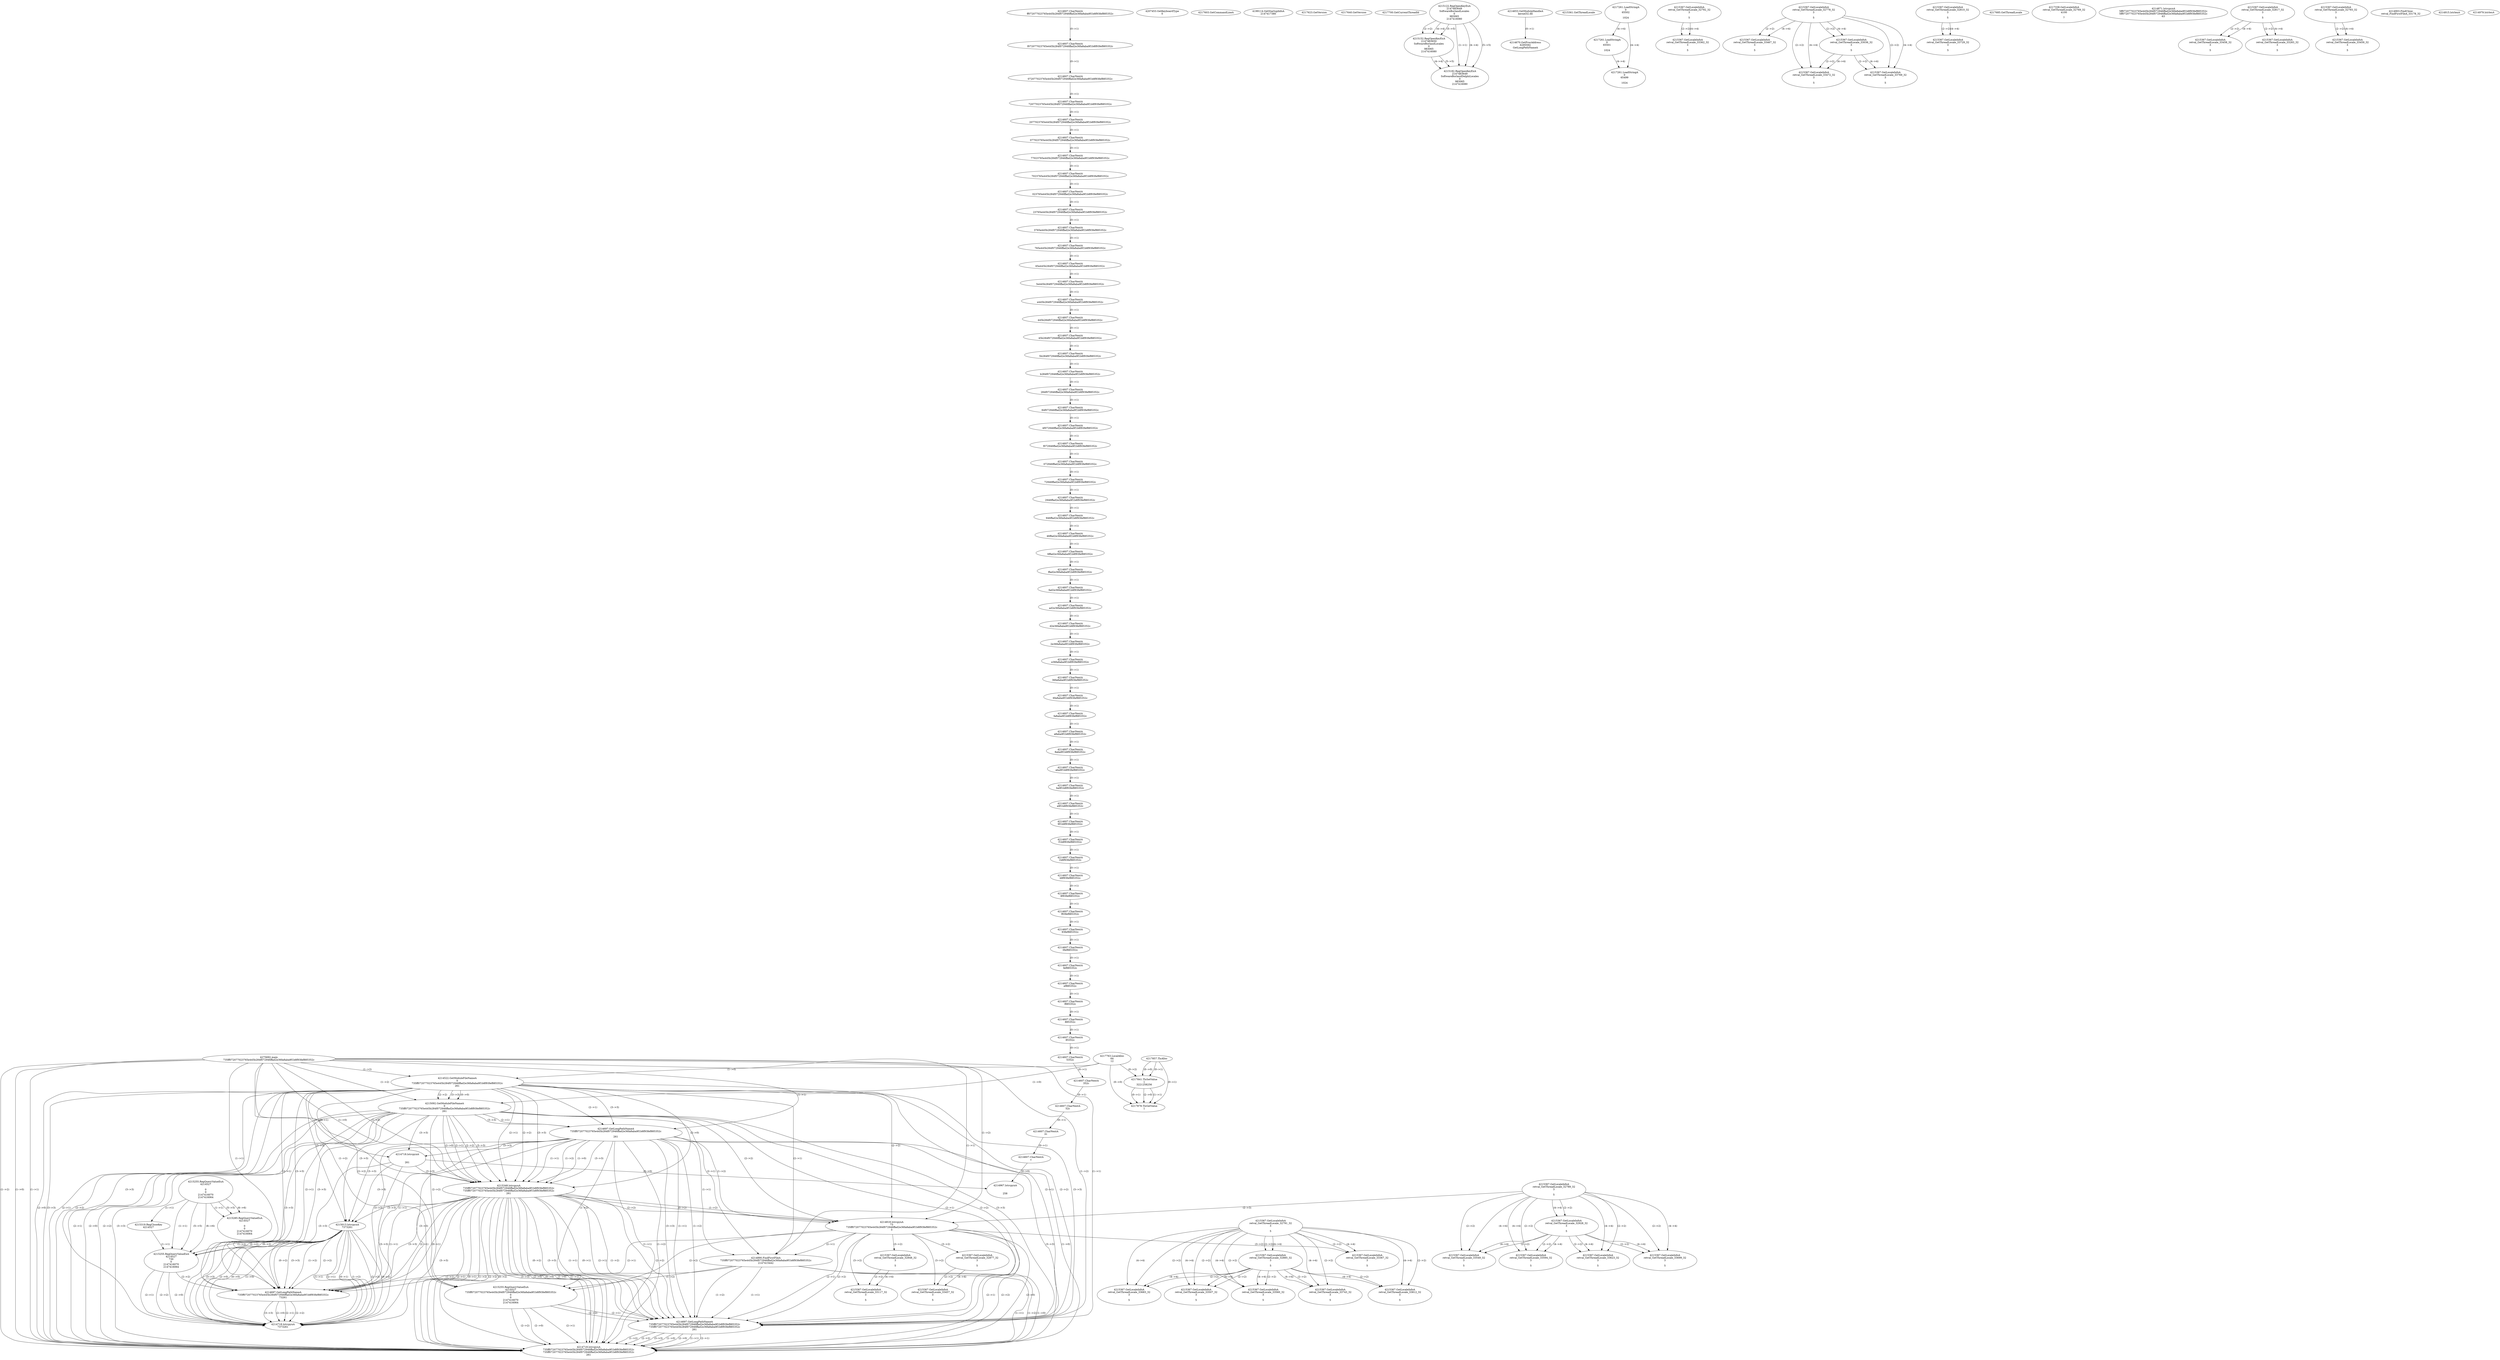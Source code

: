 // Global SCDG with merge call
digraph {
	0 [label="4275692.main
735ff072077023765e445b284f072946ffad2e36fa8aba9f1b8f93fef885352c"]
	1 [label="4217857.TlsAlloc
"]
	2 [label="4217763.LocalAlloc
64
12"]
	3 [label="4217841.TlsSetValue
1
3221258256"]
	1 -> 3 [label="(0-->1)"]
	2 -> 3 [label="(0-->2)"]
	1 -> 3 [label="(0-->0)"]
	4 [label="4217878.TlsGetValue
1"]
	1 -> 4 [label="(0-->1)"]
	3 -> 4 [label="(1-->1)"]
	3 -> 4 [label="(0-->1)"]
	2 -> 4 [label="(0-->0)"]
	3 -> 4 [label="(2-->0)"]
	5 [label="4207453.GetKeyboardType
0"]
	6 [label="4217603.GetCommandLineA
"]
	7 [label="4199114.GetStartupInfoA
2147417380"]
	8 [label="4217623.GetVersion
"]
	9 [label="4217640.GetVersion
"]
	10 [label="4217700.GetCurrentThreadId
"]
	11 [label="4214522.GetModuleFileNameA
0
735ff072077023765e445b284f072946ffad2e36fa8aba9f1b8f93fef885352c
261"]
	0 -> 11 [label="(1-->2)"]
	2 -> 11 [label="(1-->0)"]
	12 [label="4215092.GetModuleFileNameA
0
735ff072077023765e445b284f072946ffad2e36fa8aba9f1b8f93fef885352c
261"]
	0 -> 12 [label="(1-->2)"]
	11 -> 12 [label="(2-->2)"]
	11 -> 12 [label="(3-->3)"]
	2 -> 12 [label="(1-->0)"]
	11 -> 12 [label="(0-->0)"]
	13 [label="4215122.RegOpenKeyExA
2147483649
Software\Borland\Locales
0
983065
2147416080"]
	14 [label="4214653.GetModuleHandleA
kernel32.dll"]
	15 [label="4214670.GetProcAddress
6295592
GetLongPathNameA"]
	14 -> 15 [label="(0-->1)"]
	16 [label="4214697.GetLongPathNameA
735ff072077023765e445b284f072946ffad2e36fa8aba9f1b8f93fef885352c

261"]
	0 -> 16 [label="(1-->1)"]
	11 -> 16 [label="(2-->1)"]
	12 -> 16 [label="(2-->1)"]
	11 -> 16 [label="(3-->3)"]
	12 -> 16 [label="(3-->3)"]
	17 [label="4214718.lstrcpynA


261"]
	11 -> 17 [label="(3-->3)"]
	12 -> 17 [label="(3-->3)"]
	16 -> 17 [label="(3-->3)"]
	18 [label="4215255.RegQueryValueExA
4214527

0
0
2147416070
2147416064"]
	19 [label="4215319.RegCloseKey
4214527"]
	18 -> 19 [label="(1-->1)"]
	20 [label="4215348.lstrcpynA
735ff072077023765e445b284f072946ffad2e36fa8aba9f1b8f93fef885352c
735ff072077023765e445b284f072946ffad2e36fa8aba9f1b8f93fef885352c
261"]
	0 -> 20 [label="(1-->1)"]
	11 -> 20 [label="(2-->1)"]
	12 -> 20 [label="(2-->1)"]
	16 -> 20 [label="(1-->1)"]
	0 -> 20 [label="(1-->2)"]
	11 -> 20 [label="(2-->2)"]
	12 -> 20 [label="(2-->2)"]
	16 -> 20 [label="(1-->2)"]
	11 -> 20 [label="(3-->3)"]
	12 -> 20 [label="(3-->3)"]
	16 -> 20 [label="(3-->3)"]
	17 -> 20 [label="(3-->3)"]
	0 -> 20 [label="(1-->0)"]
	11 -> 20 [label="(2-->0)"]
	12 -> 20 [label="(2-->0)"]
	16 -> 20 [label="(1-->0)"]
	21 [label="4215361.GetThreadLocale
"]
	22 [label="4215367.GetLocaleInfoA
retval_GetThreadLocale_32789_32
3

5"]
	23 [label="4217261.LoadStringA
0
65502

1024"]
	24 [label="4215152.RegOpenKeyExA
2147483650
Software\Borland\Locales
0
983065
2147416080"]
	13 -> 24 [label="(2-->2)"]
	13 -> 24 [label="(4-->4)"]
	13 -> 24 [label="(5-->5)"]
	25 [label="4214818.lstrcpynA
73
735ff072077023765e445b284f072946ffad2e36fa8aba9f1b8f93fef885352c
3"]
	0 -> 25 [label="(1-->2)"]
	11 -> 25 [label="(2-->2)"]
	12 -> 25 [label="(2-->2)"]
	16 -> 25 [label="(1-->2)"]
	20 -> 25 [label="(1-->2)"]
	20 -> 25 [label="(2-->2)"]
	20 -> 25 [label="(0-->2)"]
	22 -> 25 [label="(2-->3)"]
	26 [label="4214607.CharNextA
ff072077023765e445b284f072946ffad2e36fa8aba9f1b8f93fef885352c"]
	27 [label="4214607.CharNextA
f072077023765e445b284f072946ffad2e36fa8aba9f1b8f93fef885352c"]
	26 -> 27 [label="(0-->1)"]
	28 [label="4214607.CharNextA
072077023765e445b284f072946ffad2e36fa8aba9f1b8f93fef885352c"]
	27 -> 28 [label="(0-->1)"]
	29 [label="4214607.CharNextA
72077023765e445b284f072946ffad2e36fa8aba9f1b8f93fef885352c"]
	28 -> 29 [label="(0-->1)"]
	30 [label="4214607.CharNextA
2077023765e445b284f072946ffad2e36fa8aba9f1b8f93fef885352c"]
	29 -> 30 [label="(0-->1)"]
	31 [label="4214607.CharNextA
077023765e445b284f072946ffad2e36fa8aba9f1b8f93fef885352c"]
	30 -> 31 [label="(0-->1)"]
	32 [label="4214607.CharNextA
77023765e445b284f072946ffad2e36fa8aba9f1b8f93fef885352c"]
	31 -> 32 [label="(0-->1)"]
	33 [label="4215285.RegQueryValueExA
4214527

0
0
2147416070
2147416064"]
	18 -> 33 [label="(1-->1)"]
	18 -> 33 [label="(5-->5)"]
	18 -> 33 [label="(6-->6)"]
	34 [label="4215367.GetLocaleInfoA
retval_GetThreadLocale_32792_32
3

5"]
	35 [label="4215367.GetLocaleInfoA
retval_GetThreadLocale_33362_32
3

5"]
	34 -> 35 [label="(2-->2)"]
	34 -> 35 [label="(4-->4)"]
	36 [label="4217261.LoadStringA
0
65501

1024"]
	23 -> 36 [label="(4-->4)"]
	37 [label="4214607.CharNextA
7023765e445b284f072946ffad2e36fa8aba9f1b8f93fef885352c"]
	32 -> 37 [label="(0-->1)"]
	38 [label="4214607.CharNextA
023765e445b284f072946ffad2e36fa8aba9f1b8f93fef885352c"]
	37 -> 38 [label="(0-->1)"]
	39 [label="4214607.CharNextA
23765e445b284f072946ffad2e36fa8aba9f1b8f93fef885352c"]
	38 -> 39 [label="(0-->1)"]
	40 [label="4214607.CharNextA
3765e445b284f072946ffad2e36fa8aba9f1b8f93fef885352c"]
	39 -> 40 [label="(0-->1)"]
	41 [label="4214607.CharNextA
765e445b284f072946ffad2e36fa8aba9f1b8f93fef885352c"]
	40 -> 41 [label="(0-->1)"]
	42 [label="4215182.RegOpenKeyExA
2147483649
Software\Borland\Delphi\Locales
0
983065
2147416080"]
	13 -> 42 [label="(1-->1)"]
	13 -> 42 [label="(4-->4)"]
	24 -> 42 [label="(4-->4)"]
	13 -> 42 [label="(5-->5)"]
	24 -> 42 [label="(5-->5)"]
	43 [label="4215367.GetLocaleInfoA
retval_GetThreadLocale_32778_32
3

5"]
	44 [label="4215367.GetLocaleInfoA
retval_GetThreadLocale_33467_32
3

5"]
	43 -> 44 [label="(2-->2)"]
	43 -> 44 [label="(4-->4)"]
	45 [label="4215367.GetLocaleInfoA
retval_GetThreadLocale_32810_32
3

5"]
	46 [label="4215367.GetLocaleInfoA
retval_GetThreadLocale_33729_32
3

5"]
	45 -> 46 [label="(2-->2)"]
	45 -> 46 [label="(4-->4)"]
	47 [label="4217685.GetThreadLocale
"]
	48 [label="4217338.GetLocaleInfoA
retval_GetThreadLocale_32769_32
4100

7"]
	49 [label="4214607.CharNextA
65e445b284f072946ffad2e36fa8aba9f1b8f93fef885352c"]
	41 -> 49 [label="(0-->1)"]
	50 [label="4214607.CharNextA
5e445b284f072946ffad2e36fa8aba9f1b8f93fef885352c"]
	49 -> 50 [label="(0-->1)"]
	51 [label="4214607.CharNextA
e445b284f072946ffad2e36fa8aba9f1b8f93fef885352c"]
	50 -> 51 [label="(0-->1)"]
	52 [label="4214607.CharNextA
445b284f072946ffad2e36fa8aba9f1b8f93fef885352c"]
	51 -> 52 [label="(0-->1)"]
	53 [label="4214607.CharNextA
45b284f072946ffad2e36fa8aba9f1b8f93fef885352c"]
	52 -> 53 [label="(0-->1)"]
	54 [label="4214607.CharNextA
5b284f072946ffad2e36fa8aba9f1b8f93fef885352c"]
	53 -> 54 [label="(0-->1)"]
	55 [label="4214607.CharNextA
b284f072946ffad2e36fa8aba9f1b8f93fef885352c"]
	54 -> 55 [label="(0-->1)"]
	56 [label="4214607.CharNextA
284f072946ffad2e36fa8aba9f1b8f93fef885352c"]
	55 -> 56 [label="(0-->1)"]
	57 [label="4214607.CharNextA
84f072946ffad2e36fa8aba9f1b8f93fef885352c"]
	56 -> 57 [label="(0-->1)"]
	58 [label="4214607.CharNextA
4f072946ffad2e36fa8aba9f1b8f93fef885352c"]
	57 -> 58 [label="(0-->1)"]
	59 [label="4214607.CharNextA
f072946ffad2e36fa8aba9f1b8f93fef885352c"]
	58 -> 59 [label="(0-->1)"]
	60 [label="4214607.CharNextA
072946ffad2e36fa8aba9f1b8f93fef885352c"]
	59 -> 60 [label="(0-->1)"]
	61 [label="4214607.CharNextA
72946ffad2e36fa8aba9f1b8f93fef885352c"]
	60 -> 61 [label="(0-->1)"]
	62 [label="4214607.CharNextA
2946ffad2e36fa8aba9f1b8f93fef885352c"]
	61 -> 62 [label="(0-->1)"]
	63 [label="4214607.CharNextA
946ffad2e36fa8aba9f1b8f93fef885352c"]
	62 -> 63 [label="(0-->1)"]
	64 [label="4214607.CharNextA
46ffad2e36fa8aba9f1b8f93fef885352c"]
	63 -> 64 [label="(0-->1)"]
	65 [label="4214607.CharNextA
6ffad2e36fa8aba9f1b8f93fef885352c"]
	64 -> 65 [label="(0-->1)"]
	66 [label="4214607.CharNextA
ffad2e36fa8aba9f1b8f93fef885352c"]
	65 -> 66 [label="(0-->1)"]
	67 [label="4214607.CharNextA
fad2e36fa8aba9f1b8f93fef885352c"]
	66 -> 67 [label="(0-->1)"]
	68 [label="4214607.CharNextA
ad2e36fa8aba9f1b8f93fef885352c"]
	67 -> 68 [label="(0-->1)"]
	69 [label="4214607.CharNextA
d2e36fa8aba9f1b8f93fef885352c"]
	68 -> 69 [label="(0-->1)"]
	70 [label="4214607.CharNextA
2e36fa8aba9f1b8f93fef885352c"]
	69 -> 70 [label="(0-->1)"]
	71 [label="4214607.CharNextA
e36fa8aba9f1b8f93fef885352c"]
	70 -> 71 [label="(0-->1)"]
	72 [label="4214607.CharNextA
36fa8aba9f1b8f93fef885352c"]
	71 -> 72 [label="(0-->1)"]
	73 [label="4214607.CharNextA
6fa8aba9f1b8f93fef885352c"]
	72 -> 73 [label="(0-->1)"]
	74 [label="4214607.CharNextA
fa8aba9f1b8f93fef885352c"]
	73 -> 74 [label="(0-->1)"]
	75 [label="4214607.CharNextA
a8aba9f1b8f93fef885352c"]
	74 -> 75 [label="(0-->1)"]
	76 [label="4214607.CharNextA
8aba9f1b8f93fef885352c"]
	75 -> 76 [label="(0-->1)"]
	77 [label="4214607.CharNextA
aba9f1b8f93fef885352c"]
	76 -> 77 [label="(0-->1)"]
	78 [label="4214607.CharNextA
ba9f1b8f93fef885352c"]
	77 -> 78 [label="(0-->1)"]
	79 [label="4214607.CharNextA
a9f1b8f93fef885352c"]
	78 -> 79 [label="(0-->1)"]
	80 [label="4214607.CharNextA
9f1b8f93fef885352c"]
	79 -> 80 [label="(0-->1)"]
	81 [label="4214607.CharNextA
f1b8f93fef885352c"]
	80 -> 81 [label="(0-->1)"]
	82 [label="4214607.CharNextA
1b8f93fef885352c"]
	81 -> 82 [label="(0-->1)"]
	83 [label="4214607.CharNextA
b8f93fef885352c"]
	82 -> 83 [label="(0-->1)"]
	84 [label="4214607.CharNextA
8f93fef885352c"]
	83 -> 84 [label="(0-->1)"]
	85 [label="4214607.CharNextA
f93fef885352c"]
	84 -> 85 [label="(0-->1)"]
	86 [label="4214607.CharNextA
93fef885352c"]
	85 -> 86 [label="(0-->1)"]
	87 [label="4214607.CharNextA
3fef885352c"]
	86 -> 87 [label="(0-->1)"]
	88 [label="4214607.CharNextA
fef885352c"]
	87 -> 88 [label="(0-->1)"]
	89 [label="4214607.CharNextA
ef885352c"]
	88 -> 89 [label="(0-->1)"]
	90 [label="4214607.CharNextA
f885352c"]
	89 -> 90 [label="(0-->1)"]
	91 [label="4214607.CharNextA
885352c"]
	90 -> 91 [label="(0-->1)"]
	92 [label="4214607.CharNextA
85352c"]
	91 -> 92 [label="(0-->1)"]
	93 [label="4214607.CharNextA
5352c"]
	92 -> 93 [label="(0-->1)"]
	94 [label="4214607.CharNextA
352c"]
	93 -> 94 [label="(0-->1)"]
	95 [label="4214607.CharNextA
52c"]
	94 -> 95 [label="(0-->1)"]
	96 [label="4214607.CharNextA
2c"]
	95 -> 96 [label="(0-->1)"]
	97 [label="4214607.CharNextA
c"]
	96 -> 97 [label="(0-->1)"]
	98 [label="4214871.lstrcpynA
5ff072077023765e445b284f072946ffad2e36fa8aba9f1b8f93fef885352c
5ff072077023765e445b284f072946ffad2e36fa8aba9f1b8f93fef885352c
63"]
	99 [label="4214890.FindFirstFileA
735ff072077023765e445b284f072946ffad2e36fa8aba9f1b8f93fef885352c
2147415442"]
	0 -> 99 [label="(1-->1)"]
	11 -> 99 [label="(2-->1)"]
	12 -> 99 [label="(2-->1)"]
	16 -> 99 [label="(1-->1)"]
	25 -> 99 [label="(2-->1)"]
	100 [label="4215255.RegQueryValueExA
4214527
735ff072077023765e445b284f072946ffad2e36fa8aba9f1b8f93fef885352c
0
0
2147416070
2147416064"]
	0 -> 100 [label="(1-->2)"]
	11 -> 100 [label="(2-->2)"]
	12 -> 100 [label="(2-->2)"]
	16 -> 100 [label="(1-->2)"]
	25 -> 100 [label="(2-->2)"]
	99 -> 100 [label="(1-->2)"]
	101 [label="4215367.GetLocaleInfoA
retval_GetThreadLocale_32848_32
3

5"]
	25 -> 101 [label="(3-->2)"]
	102 [label="4214697.GetLongPathNameA
735ff072077023765e445b284f072946ffad2e36fa8aba9f1b8f93fef885352c
735ff072077023765e445b284f072946ffad2e36fa8aba9f1b8f93fef885352c
261"]
	0 -> 102 [label="(1-->1)"]
	11 -> 102 [label="(2-->1)"]
	12 -> 102 [label="(2-->1)"]
	16 -> 102 [label="(1-->1)"]
	20 -> 102 [label="(1-->1)"]
	20 -> 102 [label="(2-->1)"]
	20 -> 102 [label="(0-->1)"]
	25 -> 102 [label="(2-->1)"]
	99 -> 102 [label="(1-->1)"]
	100 -> 102 [label="(2-->1)"]
	0 -> 102 [label="(1-->2)"]
	11 -> 102 [label="(2-->2)"]
	12 -> 102 [label="(2-->2)"]
	16 -> 102 [label="(1-->2)"]
	20 -> 102 [label="(1-->2)"]
	20 -> 102 [label="(2-->2)"]
	20 -> 102 [label="(0-->2)"]
	25 -> 102 [label="(2-->2)"]
	99 -> 102 [label="(1-->2)"]
	100 -> 102 [label="(2-->2)"]
	11 -> 102 [label="(3-->3)"]
	12 -> 102 [label="(3-->3)"]
	16 -> 102 [label="(3-->3)"]
	20 -> 102 [label="(3-->3)"]
	103 [label="4214718.lstrcpynA
735ff072077023765e445b284f072946ffad2e36fa8aba9f1b8f93fef885352c
735ff072077023765e445b284f072946ffad2e36fa8aba9f1b8f93fef885352c
261"]
	0 -> 103 [label="(1-->1)"]
	11 -> 103 [label="(2-->1)"]
	12 -> 103 [label="(2-->1)"]
	16 -> 103 [label="(1-->1)"]
	20 -> 103 [label="(1-->1)"]
	20 -> 103 [label="(2-->1)"]
	20 -> 103 [label="(0-->1)"]
	25 -> 103 [label="(2-->1)"]
	99 -> 103 [label="(1-->1)"]
	100 -> 103 [label="(2-->1)"]
	102 -> 103 [label="(1-->1)"]
	102 -> 103 [label="(2-->1)"]
	0 -> 103 [label="(1-->2)"]
	11 -> 103 [label="(2-->2)"]
	12 -> 103 [label="(2-->2)"]
	16 -> 103 [label="(1-->2)"]
	20 -> 103 [label="(1-->2)"]
	20 -> 103 [label="(2-->2)"]
	20 -> 103 [label="(0-->2)"]
	25 -> 103 [label="(2-->2)"]
	99 -> 103 [label="(1-->2)"]
	100 -> 103 [label="(2-->2)"]
	102 -> 103 [label="(1-->2)"]
	102 -> 103 [label="(2-->2)"]
	11 -> 103 [label="(3-->3)"]
	12 -> 103 [label="(3-->3)"]
	16 -> 103 [label="(3-->3)"]
	20 -> 103 [label="(3-->3)"]
	102 -> 103 [label="(3-->3)"]
	0 -> 103 [label="(1-->0)"]
	11 -> 103 [label="(2-->0)"]
	12 -> 103 [label="(2-->0)"]
	16 -> 103 [label="(1-->0)"]
	20 -> 103 [label="(1-->0)"]
	20 -> 103 [label="(2-->0)"]
	20 -> 103 [label="(0-->0)"]
	25 -> 103 [label="(2-->0)"]
	99 -> 103 [label="(1-->0)"]
	100 -> 103 [label="(2-->0)"]
	102 -> 103 [label="(1-->0)"]
	102 -> 103 [label="(2-->0)"]
	104 [label="4215367.GetLocaleInfoA
retval_GetThreadLocale_33117_32
3

5"]
	25 -> 104 [label="(3-->2)"]
	101 -> 104 [label="(2-->2)"]
	101 -> 104 [label="(4-->4)"]
	105 [label="4215367.GetLocaleInfoA
retval_GetThreadLocale_33036_32
3

5"]
	43 -> 105 [label="(2-->2)"]
	43 -> 105 [label="(4-->4)"]
	106 [label="4215367.GetLocaleInfoA
retval_GetThreadLocale_33472_32
3

5"]
	43 -> 106 [label="(2-->2)"]
	105 -> 106 [label="(2-->2)"]
	43 -> 106 [label="(4-->4)"]
	105 -> 106 [label="(4-->4)"]
	107 [label="4217261.LoadStringA
0
65499

1024"]
	23 -> 107 [label="(4-->4)"]
	36 -> 107 [label="(4-->4)"]
	108 [label="4215367.GetLocaleInfoA
retval_GetThreadLocale_32791_32
3

5"]
	109 [label="4215367.GetLocaleInfoA
retval_GetThreadLocale_32885_32
3

5"]
	108 -> 109 [label="(2-->2)"]
	108 -> 109 [label="(4-->4)"]
	110 [label="4215367.GetLocaleInfoA
retval_GetThreadLocale_32877_32
3

5"]
	25 -> 110 [label="(3-->2)"]
	111 [label="4215367.GetLocaleInfoA
retval_GetThreadLocale_33457_32
3

5"]
	25 -> 111 [label="(3-->2)"]
	110 -> 111 [label="(2-->2)"]
	110 -> 111 [label="(4-->4)"]
	112 [label="4215367.GetLocaleInfoA
retval_GetThreadLocale_32928_32
3

5"]
	22 -> 112 [label="(2-->2)"]
	22 -> 112 [label="(4-->4)"]
	113 [label="4215367.GetLocaleInfoA
retval_GetThreadLocale_33549_32
3

5"]
	22 -> 113 [label="(2-->2)"]
	112 -> 113 [label="(2-->2)"]
	22 -> 113 [label="(4-->4)"]
	112 -> 113 [label="(4-->4)"]
	114 [label="4215367.GetLocaleInfoA
retval_GetThreadLocale_33507_32
3

5"]
	108 -> 114 [label="(2-->2)"]
	109 -> 114 [label="(2-->2)"]
	108 -> 114 [label="(4-->4)"]
	109 -> 114 [label="(4-->4)"]
	115 [label="4215367.GetLocaleInfoA
retval_GetThreadLocale_33560_32
3

5"]
	108 -> 115 [label="(2-->2)"]
	109 -> 115 [label="(2-->2)"]
	108 -> 115 [label="(4-->4)"]
	109 -> 115 [label="(4-->4)"]
	116 [label="4215367.GetLocaleInfoA
retval_GetThreadLocale_33623_32
3

5"]
	22 -> 116 [label="(2-->2)"]
	112 -> 116 [label="(2-->2)"]
	22 -> 116 [label="(4-->4)"]
	112 -> 116 [label="(4-->4)"]
	117 [label="4215367.GetLocaleInfoA
retval_GetThreadLocale_33683_32
3

5"]
	108 -> 117 [label="(2-->2)"]
	109 -> 117 [label="(2-->2)"]
	108 -> 117 [label="(4-->4)"]
	109 -> 117 [label="(4-->4)"]
	118 [label="4215367.GetLocaleInfoA
retval_GetThreadLocale_32817_32
3

5"]
	119 [label="4215367.GetLocaleInfoA
retval_GetThreadLocale_33458_32
3

5"]
	118 -> 119 [label="(2-->2)"]
	118 -> 119 [label="(4-->4)"]
	120 [label="4215367.GetLocaleInfoA
retval_GetThreadLocale_33699_32
3

5"]
	22 -> 120 [label="(2-->2)"]
	112 -> 120 [label="(2-->2)"]
	22 -> 120 [label="(4-->4)"]
	112 -> 120 [label="(4-->4)"]
	121 [label="4215367.GetLocaleInfoA
retval_GetThreadLocale_33769_32
3

5"]
	43 -> 121 [label="(2-->2)"]
	105 -> 121 [label="(2-->2)"]
	43 -> 121 [label="(4-->4)"]
	105 -> 121 [label="(4-->4)"]
	122 [label="4215367.GetLocaleInfoA
retval_GetThreadLocale_33594_32
3

5"]
	22 -> 122 [label="(2-->2)"]
	112 -> 122 [label="(2-->2)"]
	22 -> 122 [label="(4-->4)"]
	112 -> 122 [label="(4-->4)"]
	123 [label="4215367.GetLocaleInfoA
retval_GetThreadLocale_32793_32
3

5"]
	124 [label="4215367.GetLocaleInfoA
retval_GetThreadLocale_33459_32
3

5"]
	123 -> 124 [label="(2-->2)"]
	123 -> 124 [label="(4-->4)"]
	125 [label="4214903.FindClose
retval_FindFirstFileA_33178_32"]
	126 [label="4214915.lstrlenA
"]
	127 [label="4214967.lstrcpynA


258"]
	17 -> 127 [label="(0-->0)"]
	97 -> 127 [label="(0-->0)"]
	128 [label="4214979.lstrlenA
"]
	129 [label="4215013.lstrcpynA
73\
73\
261"]
	11 -> 129 [label="(3-->3)"]
	12 -> 129 [label="(3-->3)"]
	16 -> 129 [label="(3-->3)"]
	17 -> 129 [label="(3-->3)"]
	20 -> 129 [label="(3-->3)"]
	130 [label="4215255.RegQueryValueExA
4214527
73\
0
0
2147416070
2147416064"]
	18 -> 130 [label="(1-->1)"]
	19 -> 130 [label="(1-->1)"]
	129 -> 130 [label="(1-->2)"]
	129 -> 130 [label="(2-->2)"]
	129 -> 130 [label="(0-->2)"]
	18 -> 130 [label="(5-->5)"]
	18 -> 130 [label="(6-->6)"]
	131 [label="4215367.GetLocaleInfoA
retval_GetThreadLocale_33367_32
3

5"]
	25 -> 131 [label="(3-->2)"]
	108 -> 131 [label="(2-->2)"]
	108 -> 131 [label="(4-->4)"]
	132 [label="4214697.GetLongPathNameA
735ff072077023765e445b284f072946ffad2e36fa8aba9f1b8f93fef885352c
73\
261"]
	0 -> 132 [label="(1-->1)"]
	11 -> 132 [label="(2-->1)"]
	12 -> 132 [label="(2-->1)"]
	16 -> 132 [label="(1-->1)"]
	20 -> 132 [label="(1-->1)"]
	20 -> 132 [label="(2-->1)"]
	20 -> 132 [label="(0-->1)"]
	25 -> 132 [label="(2-->1)"]
	99 -> 132 [label="(1-->1)"]
	129 -> 132 [label="(1-->2)"]
	129 -> 132 [label="(2-->2)"]
	129 -> 132 [label="(0-->2)"]
	130 -> 132 [label="(2-->2)"]
	11 -> 132 [label="(3-->3)"]
	12 -> 132 [label="(3-->3)"]
	16 -> 132 [label="(3-->3)"]
	17 -> 132 [label="(3-->3)"]
	20 -> 132 [label="(3-->3)"]
	129 -> 132 [label="(3-->3)"]
	133 [label="4214718.lstrcpynA
73\
73\
261"]
	129 -> 133 [label="(1-->1)"]
	129 -> 133 [label="(2-->1)"]
	129 -> 133 [label="(0-->1)"]
	130 -> 133 [label="(2-->1)"]
	132 -> 133 [label="(2-->1)"]
	129 -> 133 [label="(1-->2)"]
	129 -> 133 [label="(2-->2)"]
	129 -> 133 [label="(0-->2)"]
	130 -> 133 [label="(2-->2)"]
	132 -> 133 [label="(2-->2)"]
	11 -> 133 [label="(3-->3)"]
	12 -> 133 [label="(3-->3)"]
	16 -> 133 [label="(3-->3)"]
	17 -> 133 [label="(3-->3)"]
	20 -> 133 [label="(3-->3)"]
	129 -> 133 [label="(3-->3)"]
	132 -> 133 [label="(3-->3)"]
	129 -> 133 [label="(1-->0)"]
	129 -> 133 [label="(2-->0)"]
	129 -> 133 [label="(0-->0)"]
	130 -> 133 [label="(2-->0)"]
	132 -> 133 [label="(2-->0)"]
	134 [label="4215367.GetLocaleInfoA
retval_GetThreadLocale_33743_32
3

5"]
	108 -> 134 [label="(2-->2)"]
	109 -> 134 [label="(2-->2)"]
	108 -> 134 [label="(4-->4)"]
	109 -> 134 [label="(4-->4)"]
	135 [label="4215367.GetLocaleInfoA
retval_GetThreadLocale_33283_32
3

5"]
	118 -> 135 [label="(2-->2)"]
	118 -> 135 [label="(4-->4)"]
	136 [label="4215367.GetLocaleInfoA
retval_GetThreadLocale_33812_32
3

5"]
	108 -> 136 [label="(2-->2)"]
	109 -> 136 [label="(2-->2)"]
	108 -> 136 [label="(4-->4)"]
	109 -> 136 [label="(4-->4)"]
}
